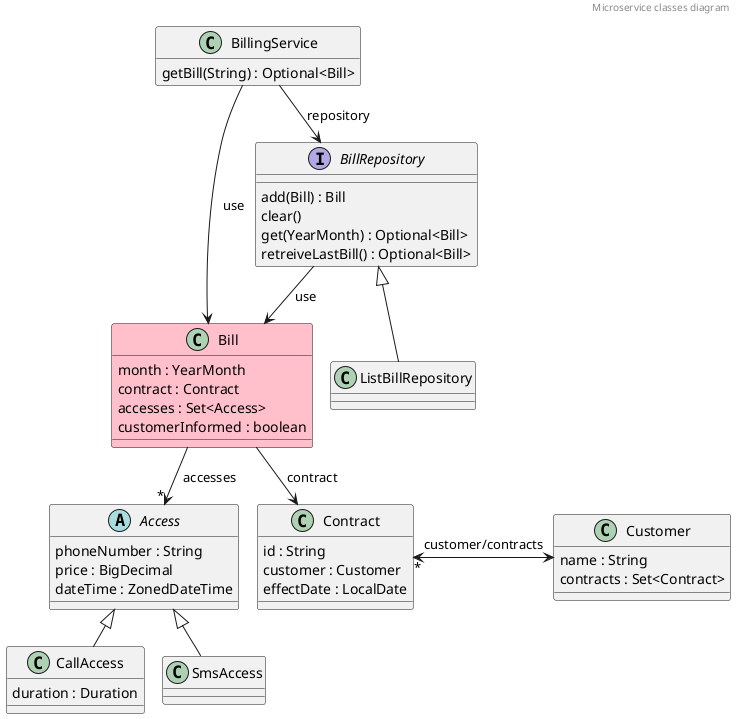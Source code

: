 @startuml
!pragma layout smetana


header
Microservice classes diagram
endheader

abstract class "Access" {
  phoneNumber : String
  price : BigDecimal
  dateTime : ZonedDateTime
}

class "Bill" #pink {
  month : YearMonth
  contract : Contract
  accesses : Set<Access>
  customerInformed : boolean
}

interface "BillRepository" {
  add(Bill) : Bill
  clear()
  get(YearMonth) : Optional<Bill>
  retreiveLastBill() : Optional<Bill>
}

class "BillingService" {
  repository : BillRepository
  getBill(String) : Optional<Bill>
}

class "CallAccess" {
  duration : Duration
}

class "Contract" {
  id : String
  customer : Customer
  effectDate : LocalDate
}

class "Customer" {
  name : String
  contracts : Set<Contract>
}

class "ListBillRepository"

class "SmsAccess"

"Access" <|-- "CallAccess"
"Access" <|-- "SmsAccess"
"Bill" --> "*" "Access" : accesses
"Bill" --> "Contract" : contract
"BillRepository" --> "Bill" : use
"BillRepository" <|-- "ListBillRepository"
"BillingService" --> "Bill" : use
"BillingService" --> "BillRepository" : repository
"Contract" "*" <-> "Customer" : customer/contracts

hide BillingService fields
@enduml
